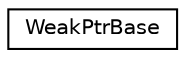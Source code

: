 digraph "Graphical Class Hierarchy"
{
  edge [fontname="Helvetica",fontsize="10",labelfontname="Helvetica",labelfontsize="10"];
  node [fontname="Helvetica",fontsize="10",shape=record];
  rankdir="LR";
  Node1 [label="WeakPtrBase",height=0.2,width=0.4,color="black", fillcolor="white", style="filled",URL="$class_weak_ptr_base.html"];
}
